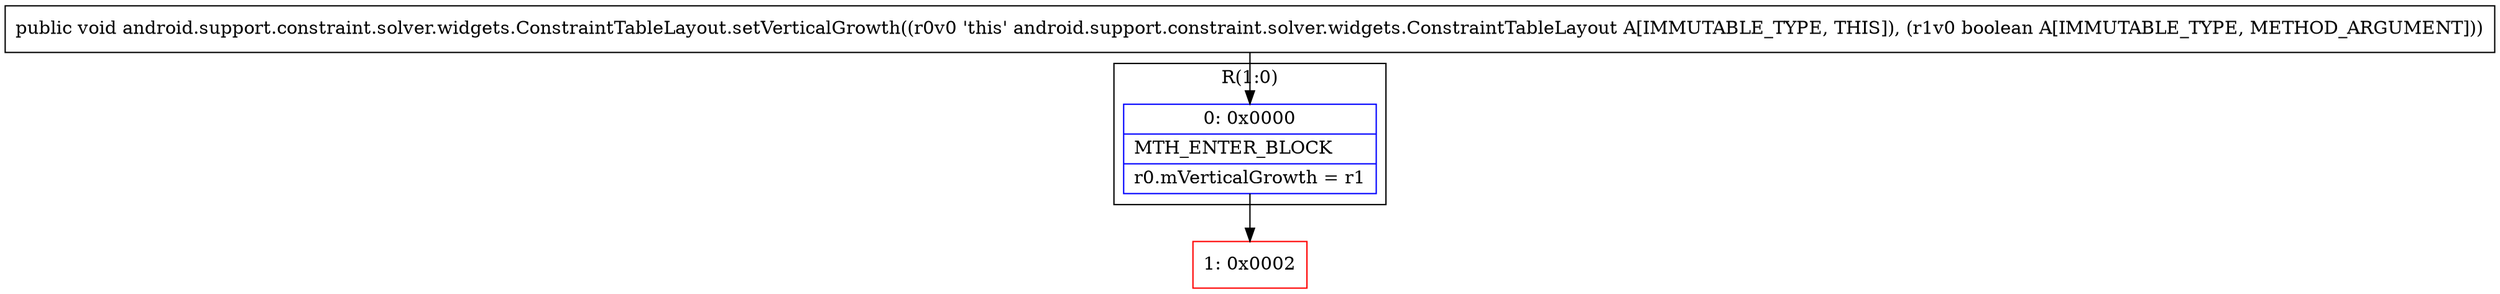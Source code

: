 digraph "CFG forandroid.support.constraint.solver.widgets.ConstraintTableLayout.setVerticalGrowth(Z)V" {
subgraph cluster_Region_916654725 {
label = "R(1:0)";
node [shape=record,color=blue];
Node_0 [shape=record,label="{0\:\ 0x0000|MTH_ENTER_BLOCK\l|r0.mVerticalGrowth = r1\l}"];
}
Node_1 [shape=record,color=red,label="{1\:\ 0x0002}"];
MethodNode[shape=record,label="{public void android.support.constraint.solver.widgets.ConstraintTableLayout.setVerticalGrowth((r0v0 'this' android.support.constraint.solver.widgets.ConstraintTableLayout A[IMMUTABLE_TYPE, THIS]), (r1v0 boolean A[IMMUTABLE_TYPE, METHOD_ARGUMENT])) }"];
MethodNode -> Node_0;
Node_0 -> Node_1;
}

